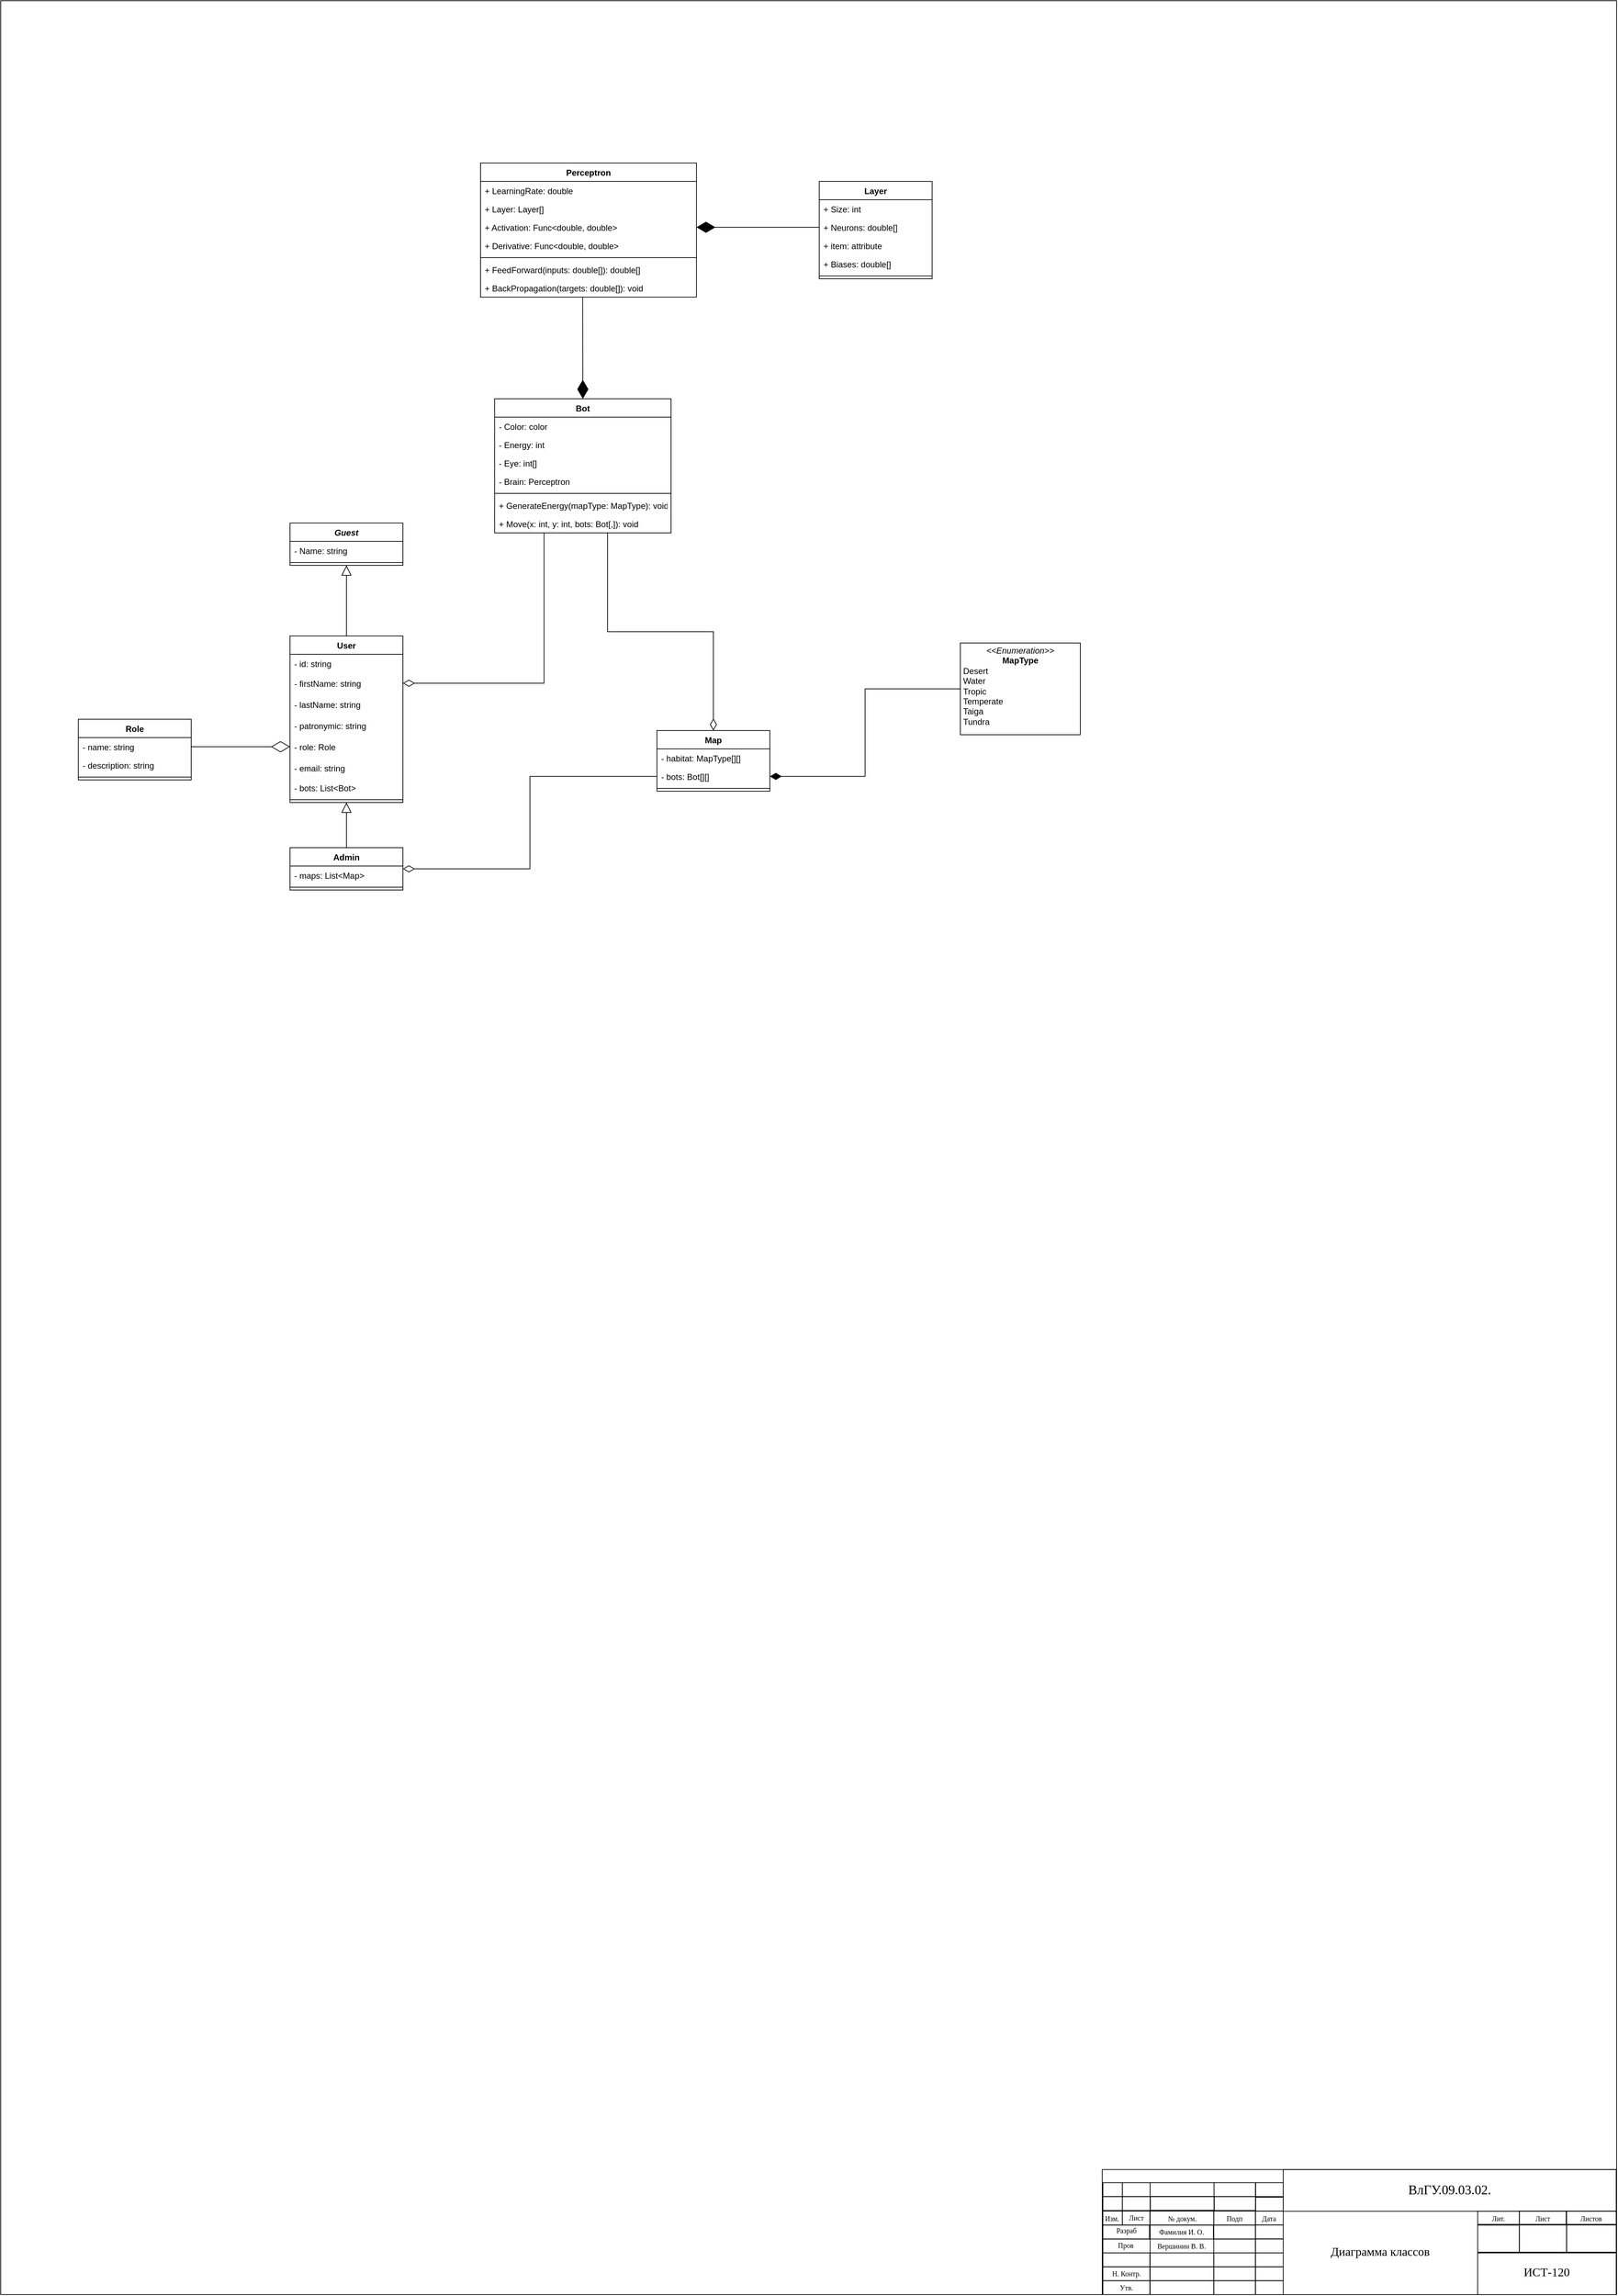 <mxfile version="20.5.1" type="github">
  <diagram id="C5RBs43oDa-KdzZeNtuy" name="Page-1">
    <mxGraphModel dx="2307" dy="1269" grid="1" gridSize="10" guides="1" tooltips="1" connect="1" arrows="1" fold="1" page="1" pageScale="1" pageWidth="2339" pageHeight="3300" math="0" shadow="0">
      <root>
        <mxCell id="WIyWlLk6GJQsqaUBKTNV-0" />
        <mxCell id="WIyWlLk6GJQsqaUBKTNV-1" parent="WIyWlLk6GJQsqaUBKTNV-0" />
        <mxCell id="TKF7dKA5Q2aCV54tY_aQ-0" value="" style="group;movable=0;resizable=0;rotatable=0;deletable=0;editable=0;connectable=0;" parent="WIyWlLk6GJQsqaUBKTNV-1" vertex="1" connectable="0">
          <mxGeometry x="30" y="20" width="2290.006" height="3250.028" as="geometry" />
        </mxCell>
        <mxCell id="TKF7dKA5Q2aCV54tY_aQ-1" value="" style="rounded=0;whiteSpace=wrap;html=1;fillColor=none;movable=0;resizable=0;rotatable=0;deletable=0;editable=0;connectable=0;" parent="TKF7dKA5Q2aCV54tY_aQ-0" vertex="1">
          <mxGeometry width="2290" height="3250" as="geometry" />
        </mxCell>
        <mxCell id="TKF7dKA5Q2aCV54tY_aQ-2" value="" style="rounded=0;whiteSpace=wrap;html=1;fillColor=none;movable=1;resizable=1;rotatable=1;deletable=1;editable=1;connectable=1;" parent="TKF7dKA5Q2aCV54tY_aQ-0" vertex="1">
          <mxGeometry x="1561.11" y="3072.86" width="728.35" height="177.165" as="geometry" />
        </mxCell>
        <mxCell id="TKF7dKA5Q2aCV54tY_aQ-3" value="" style="rounded=0;whiteSpace=wrap;html=1;fillColor=none;movable=1;resizable=1;rotatable=1;deletable=1;editable=1;connectable=1;" parent="TKF7dKA5Q2aCV54tY_aQ-0" vertex="1">
          <mxGeometry x="1562.01" y="3111.16" width="27.559" height="19.685" as="geometry" />
        </mxCell>
        <mxCell id="TKF7dKA5Q2aCV54tY_aQ-4" value="" style="rounded=0;whiteSpace=wrap;html=1;fillColor=none;movable=1;resizable=1;rotatable=1;deletable=1;editable=1;connectable=1;" parent="TKF7dKA5Q2aCV54tY_aQ-0" vertex="1">
          <mxGeometry x="1562.0" y="3131.67" width="27.559" height="19.685" as="geometry" />
        </mxCell>
        <mxCell id="TKF7dKA5Q2aCV54tY_aQ-5" value="" style="rounded=0;whiteSpace=wrap;html=1;fillColor=none;movable=1;resizable=1;rotatable=1;deletable=1;editable=1;connectable=1;" parent="TKF7dKA5Q2aCV54tY_aQ-0" vertex="1">
          <mxGeometry x="1562.01" y="3091.47" width="27.559" height="19.685" as="geometry" />
        </mxCell>
        <mxCell id="TKF7dKA5Q2aCV54tY_aQ-6" value="" style="rounded=0;whiteSpace=wrap;html=1;fillColor=none;movable=1;resizable=1;rotatable=1;deletable=1;editable=1;connectable=1;" parent="TKF7dKA5Q2aCV54tY_aQ-0" vertex="1">
          <mxGeometry x="1589.57" y="3111.16" width="39.37" height="19.685" as="geometry" />
        </mxCell>
        <mxCell id="TKF7dKA5Q2aCV54tY_aQ-7" value="" style="rounded=0;whiteSpace=wrap;html=1;fillColor=none;movable=1;resizable=1;rotatable=1;deletable=1;editable=1;connectable=1;" parent="TKF7dKA5Q2aCV54tY_aQ-0" vertex="1">
          <mxGeometry x="1589.56" y="3131.67" width="39.37" height="19.685" as="geometry" />
        </mxCell>
        <mxCell id="TKF7dKA5Q2aCV54tY_aQ-8" value="" style="rounded=0;whiteSpace=wrap;html=1;fillColor=none;movable=1;resizable=1;rotatable=1;deletable=1;editable=1;connectable=1;" parent="TKF7dKA5Q2aCV54tY_aQ-0" vertex="1">
          <mxGeometry x="1589.57" y="3091.47" width="39.37" height="19.685" as="geometry" />
        </mxCell>
        <mxCell id="TKF7dKA5Q2aCV54tY_aQ-9" value="" style="rounded=0;whiteSpace=wrap;html=1;fillColor=none;movable=1;resizable=1;rotatable=1;deletable=1;editable=1;connectable=1;" parent="TKF7dKA5Q2aCV54tY_aQ-0" vertex="1">
          <mxGeometry x="1628.94" y="3111.16" width="90.551" height="19.685" as="geometry" />
        </mxCell>
        <mxCell id="TKF7dKA5Q2aCV54tY_aQ-10" value="" style="rounded=0;whiteSpace=wrap;html=1;fillColor=none;movable=1;resizable=1;rotatable=1;deletable=1;editable=1;connectable=1;" parent="TKF7dKA5Q2aCV54tY_aQ-0" vertex="1">
          <mxGeometry x="1629.28" y="3110.94" width="90.551" height="19.685" as="geometry" />
        </mxCell>
        <mxCell id="TKF7dKA5Q2aCV54tY_aQ-11" value="" style="rounded=0;whiteSpace=wrap;html=1;fillColor=none;movable=1;resizable=1;rotatable=1;deletable=1;editable=1;connectable=1;" parent="TKF7dKA5Q2aCV54tY_aQ-0" vertex="1">
          <mxGeometry x="1628.94" y="3091.47" width="90.551" height="19.685" as="geometry" />
        </mxCell>
        <mxCell id="TKF7dKA5Q2aCV54tY_aQ-12" value="" style="rounded=0;whiteSpace=wrap;html=1;fillColor=none;movable=1;resizable=1;rotatable=1;deletable=1;editable=1;connectable=1;" parent="TKF7dKA5Q2aCV54tY_aQ-0" vertex="1">
          <mxGeometry x="1719.49" y="3111.16" width="59.055" height="19.685" as="geometry" />
        </mxCell>
        <mxCell id="TKF7dKA5Q2aCV54tY_aQ-13" value="" style="rounded=0;whiteSpace=wrap;html=1;fillColor=none;movable=1;resizable=1;rotatable=1;deletable=1;editable=1;connectable=1;" parent="TKF7dKA5Q2aCV54tY_aQ-0" vertex="1">
          <mxGeometry x="1719.14" y="3131.67" width="59.055" height="19.685" as="geometry" />
        </mxCell>
        <mxCell id="TKF7dKA5Q2aCV54tY_aQ-14" value="" style="rounded=0;whiteSpace=wrap;html=1;fillColor=none;movable=1;resizable=1;rotatable=1;deletable=1;editable=1;connectable=1;" parent="TKF7dKA5Q2aCV54tY_aQ-0" vertex="1">
          <mxGeometry x="1719.49" y="3091.47" width="59.055" height="19.685" as="geometry" />
        </mxCell>
        <mxCell id="TKF7dKA5Q2aCV54tY_aQ-15" value="" style="rounded=0;whiteSpace=wrap;html=1;fillColor=none;movable=1;resizable=1;rotatable=1;deletable=1;editable=1;connectable=1;" parent="TKF7dKA5Q2aCV54tY_aQ-0" vertex="1">
          <mxGeometry x="1778.21" y="3112" width="39.37" height="19.685" as="geometry" />
        </mxCell>
        <mxCell id="TKF7dKA5Q2aCV54tY_aQ-16" value="" style="rounded=0;whiteSpace=wrap;html=1;fillColor=none;movable=1;resizable=1;rotatable=1;deletable=1;editable=1;connectable=1;" parent="TKF7dKA5Q2aCV54tY_aQ-0" vertex="1">
          <mxGeometry x="1778.2" y="3131.67" width="39.37" height="19.685" as="geometry" />
        </mxCell>
        <mxCell id="TKF7dKA5Q2aCV54tY_aQ-17" value="" style="rounded=0;whiteSpace=wrap;html=1;fillColor=none;movable=1;resizable=1;rotatable=1;deletable=1;editable=1;connectable=1;" parent="TKF7dKA5Q2aCV54tY_aQ-0" vertex="1">
          <mxGeometry x="1778.19" y="3091.47" width="39.37" height="19.685" as="geometry" />
        </mxCell>
        <mxCell id="TKF7dKA5Q2aCV54tY_aQ-18" value="" style="rounded=0;whiteSpace=wrap;html=1;fillColor=none;movable=1;resizable=1;rotatable=1;deletable=1;editable=1;connectable=1;" parent="TKF7dKA5Q2aCV54tY_aQ-0" vertex="1">
          <mxGeometry x="1817.56" y="3072.86" width="472.43" height="59.055" as="geometry" />
        </mxCell>
        <mxCell id="TKF7dKA5Q2aCV54tY_aQ-19" value="Изм." style="text;html=1;strokeColor=none;fillColor=none;align=center;verticalAlign=middle;whiteSpace=wrap;rounded=0;fontFamily=Times New Roman;fontSize=10;movable=1;resizable=1;rotatable=1;deletable=1;editable=1;connectable=1;" parent="TKF7dKA5Q2aCV54tY_aQ-0" vertex="1">
          <mxGeometry x="1561.11" y="3131.66" width="27.559" height="19.685" as="geometry" />
        </mxCell>
        <mxCell id="TKF7dKA5Q2aCV54tY_aQ-20" value="Лист" style="text;html=1;strokeColor=none;fillColor=none;align=center;verticalAlign=middle;whiteSpace=wrap;rounded=0;fontFamily=Times New Roman;fontSize=10;movable=1;resizable=1;rotatable=1;deletable=1;editable=1;connectable=1;" parent="TKF7dKA5Q2aCV54tY_aQ-0" vertex="1">
          <mxGeometry x="1589.91" y="3130.85" width="39.37" height="19.685" as="geometry" />
        </mxCell>
        <mxCell id="TKF7dKA5Q2aCV54tY_aQ-21" value="№ докум." style="text;html=1;strokeColor=none;fillColor=none;align=center;verticalAlign=middle;whiteSpace=wrap;rounded=0;fontFamily=Times New Roman;fontSize=10;movable=1;resizable=1;rotatable=1;deletable=1;editable=1;connectable=1;" parent="TKF7dKA5Q2aCV54tY_aQ-0" vertex="1">
          <mxGeometry x="1629.28" y="3131.66" width="90.551" height="19.68" as="geometry" />
        </mxCell>
        <mxCell id="TKF7dKA5Q2aCV54tY_aQ-22" value="Подп" style="text;html=1;strokeColor=none;fillColor=none;align=center;verticalAlign=middle;whiteSpace=wrap;rounded=0;fontFamily=Times New Roman;fontSize=10;movable=1;resizable=1;rotatable=1;deletable=1;editable=1;connectable=1;" parent="TKF7dKA5Q2aCV54tY_aQ-0" vertex="1">
          <mxGeometry x="1718.59" y="3131.93" width="59.055" height="19.68" as="geometry" />
        </mxCell>
        <mxCell id="TKF7dKA5Q2aCV54tY_aQ-23" value="Дата" style="text;html=1;strokeColor=none;fillColor=none;align=center;verticalAlign=middle;whiteSpace=wrap;rounded=0;fontFamily=Times New Roman;fontSize=10;movable=1;resizable=1;rotatable=1;deletable=1;editable=1;connectable=1;" parent="TKF7dKA5Q2aCV54tY_aQ-0" vertex="1">
          <mxGeometry x="1778.19" y="3131.93" width="39.37" height="19.685" as="geometry" />
        </mxCell>
        <mxCell id="TKF7dKA5Q2aCV54tY_aQ-24" value="" style="rounded=0;whiteSpace=wrap;html=1;fillColor=none;movable=1;resizable=1;rotatable=1;deletable=1;editable=1;connectable=1;" parent="TKF7dKA5Q2aCV54tY_aQ-0" vertex="1">
          <mxGeometry x="1562" y="3151.6" width="66.929" height="19.68" as="geometry" />
        </mxCell>
        <mxCell id="TKF7dKA5Q2aCV54tY_aQ-25" value="" style="rounded=0;whiteSpace=wrap;html=1;fillColor=none;movable=1;resizable=1;rotatable=1;deletable=1;editable=1;connectable=1;" parent="TKF7dKA5Q2aCV54tY_aQ-0" vertex="1">
          <mxGeometry x="1562" y="3171.28" width="66.929" height="19.68" as="geometry" />
        </mxCell>
        <mxCell id="TKF7dKA5Q2aCV54tY_aQ-26" value="" style="rounded=0;whiteSpace=wrap;html=1;fillColor=none;movable=1;resizable=1;rotatable=1;deletable=1;editable=1;connectable=1;" parent="TKF7dKA5Q2aCV54tY_aQ-0" vertex="1">
          <mxGeometry x="1562" y="3190.96" width="66.929" height="19.68" as="geometry" />
        </mxCell>
        <mxCell id="TKF7dKA5Q2aCV54tY_aQ-27" value="" style="rounded=0;whiteSpace=wrap;html=1;fillColor=none;movable=1;resizable=1;rotatable=1;deletable=1;editable=1;connectable=1;" parent="TKF7dKA5Q2aCV54tY_aQ-0" vertex="1">
          <mxGeometry x="1562" y="3210.64" width="66.929" height="19.68" as="geometry" />
        </mxCell>
        <mxCell id="TKF7dKA5Q2aCV54tY_aQ-28" value="" style="rounded=0;whiteSpace=wrap;html=1;fillColor=none;movable=1;resizable=1;rotatable=1;deletable=1;editable=1;connectable=1;" parent="TKF7dKA5Q2aCV54tY_aQ-0" vertex="1">
          <mxGeometry x="1562" y="3230.32" width="66.929" height="19.68" as="geometry" />
        </mxCell>
        <mxCell id="TKF7dKA5Q2aCV54tY_aQ-29" value="" style="rounded=0;whiteSpace=wrap;html=1;fillColor=none;movable=1;resizable=1;rotatable=1;deletable=1;editable=1;connectable=1;" parent="TKF7dKA5Q2aCV54tY_aQ-0" vertex="1">
          <mxGeometry x="1628.6" y="3131.67" width="90.551" height="19.68" as="geometry" />
        </mxCell>
        <mxCell id="TKF7dKA5Q2aCV54tY_aQ-30" value="" style="rounded=0;whiteSpace=wrap;html=1;fillColor=none;movable=1;resizable=1;rotatable=1;deletable=1;editable=1;connectable=1;" parent="TKF7dKA5Q2aCV54tY_aQ-0" vertex="1">
          <mxGeometry x="1628.59" y="3190.96" width="90.551" height="19.68" as="geometry" />
        </mxCell>
        <mxCell id="TKF7dKA5Q2aCV54tY_aQ-31" value="" style="rounded=0;whiteSpace=wrap;html=1;fillColor=none;movable=1;resizable=1;rotatable=1;deletable=1;editable=1;connectable=1;" parent="TKF7dKA5Q2aCV54tY_aQ-0" vertex="1">
          <mxGeometry x="1628.59" y="3210.64" width="90.551" height="19.68" as="geometry" />
        </mxCell>
        <mxCell id="TKF7dKA5Q2aCV54tY_aQ-32" value="" style="rounded=0;whiteSpace=wrap;html=1;fillColor=none;movable=1;resizable=1;rotatable=1;deletable=1;editable=1;connectable=1;" parent="TKF7dKA5Q2aCV54tY_aQ-0" vertex="1">
          <mxGeometry x="1628.59" y="3230.32" width="90.551" height="19.68" as="geometry" />
        </mxCell>
        <mxCell id="TKF7dKA5Q2aCV54tY_aQ-33" value="" style="rounded=0;whiteSpace=wrap;html=1;fillColor=none;movable=1;resizable=1;rotatable=1;deletable=1;editable=1;connectable=1;" parent="TKF7dKA5Q2aCV54tY_aQ-0" vertex="1">
          <mxGeometry x="1719.15" y="3151.61" width="59.055" height="19.68" as="geometry" />
        </mxCell>
        <mxCell id="TKF7dKA5Q2aCV54tY_aQ-34" value="" style="rounded=0;whiteSpace=wrap;html=1;fillColor=none;movable=1;resizable=1;rotatable=1;deletable=1;editable=1;connectable=1;" parent="TKF7dKA5Q2aCV54tY_aQ-0" vertex="1">
          <mxGeometry x="1719.14" y="3171.28" width="59.055" height="19.68" as="geometry" />
        </mxCell>
        <mxCell id="TKF7dKA5Q2aCV54tY_aQ-35" value="" style="rounded=0;whiteSpace=wrap;html=1;fillColor=none;movable=1;resizable=1;rotatable=1;deletable=1;editable=1;connectable=1;" parent="TKF7dKA5Q2aCV54tY_aQ-0" vertex="1">
          <mxGeometry x="1719.14" y="3190.96" width="59.055" height="19.68" as="geometry" />
        </mxCell>
        <mxCell id="TKF7dKA5Q2aCV54tY_aQ-36" value="" style="rounded=0;whiteSpace=wrap;html=1;fillColor=none;movable=1;resizable=1;rotatable=1;deletable=1;editable=1;connectable=1;" parent="TKF7dKA5Q2aCV54tY_aQ-0" vertex="1">
          <mxGeometry x="1719.14" y="3210.64" width="59.055" height="19.68" as="geometry" />
        </mxCell>
        <mxCell id="TKF7dKA5Q2aCV54tY_aQ-37" value="" style="rounded=0;whiteSpace=wrap;html=1;fillColor=none;movable=1;resizable=1;rotatable=1;deletable=1;editable=1;connectable=1;" parent="TKF7dKA5Q2aCV54tY_aQ-0" vertex="1">
          <mxGeometry x="1719.14" y="3230.32" width="59.055" height="19.68" as="geometry" />
        </mxCell>
        <mxCell id="TKF7dKA5Q2aCV54tY_aQ-38" value="" style="rounded=0;whiteSpace=wrap;html=1;fillColor=none;movable=1;resizable=1;rotatable=1;deletable=1;editable=1;connectable=1;" parent="TKF7dKA5Q2aCV54tY_aQ-0" vertex="1">
          <mxGeometry x="1778.19" y="3151.35" width="39.37" height="19.68" as="geometry" />
        </mxCell>
        <mxCell id="TKF7dKA5Q2aCV54tY_aQ-39" value="" style="rounded=0;whiteSpace=wrap;html=1;fillColor=none;movable=1;resizable=1;rotatable=1;deletable=1;editable=1;connectable=1;" parent="TKF7dKA5Q2aCV54tY_aQ-0" vertex="1">
          <mxGeometry x="1778.2" y="3171.28" width="39.37" height="19.68" as="geometry" />
        </mxCell>
        <mxCell id="TKF7dKA5Q2aCV54tY_aQ-40" value="" style="rounded=0;whiteSpace=wrap;html=1;fillColor=none;movable=1;resizable=1;rotatable=1;deletable=1;editable=1;connectable=1;" parent="TKF7dKA5Q2aCV54tY_aQ-0" vertex="1">
          <mxGeometry x="1778.2" y="3190.96" width="39.37" height="19.68" as="geometry" />
        </mxCell>
        <mxCell id="TKF7dKA5Q2aCV54tY_aQ-41" value="" style="rounded=0;whiteSpace=wrap;html=1;fillColor=none;movable=1;resizable=1;rotatable=1;deletable=1;editable=1;connectable=1;" parent="TKF7dKA5Q2aCV54tY_aQ-0" vertex="1">
          <mxGeometry x="1778.2" y="3210.64" width="39.37" height="19.68" as="geometry" />
        </mxCell>
        <mxCell id="TKF7dKA5Q2aCV54tY_aQ-42" value="" style="rounded=0;whiteSpace=wrap;html=1;fillColor=none;movable=1;resizable=1;rotatable=1;deletable=1;editable=1;connectable=1;" parent="TKF7dKA5Q2aCV54tY_aQ-0" vertex="1">
          <mxGeometry x="1778.2" y="3230.32" width="39.37" height="19.68" as="geometry" />
        </mxCell>
        <mxCell id="TKF7dKA5Q2aCV54tY_aQ-43" value="" style="rounded=0;whiteSpace=wrap;html=1;fontFamily=Times New Roman;fontSize=10;fillColor=none;movable=1;resizable=1;rotatable=1;deletable=1;editable=1;connectable=1;" parent="TKF7dKA5Q2aCV54tY_aQ-0" vertex="1">
          <mxGeometry x="2218.59" y="3131.68" width="70.866" height="19.685" as="geometry" />
        </mxCell>
        <mxCell id="TKF7dKA5Q2aCV54tY_aQ-44" value="" style="rounded=0;whiteSpace=wrap;html=1;fontFamily=Times New Roman;fontSize=10;fillColor=none;movable=1;resizable=1;rotatable=1;deletable=1;editable=1;connectable=1;" parent="TKF7dKA5Q2aCV54tY_aQ-0" vertex="1">
          <mxGeometry x="2219.14" y="3150.53" width="70.866" height="39.37" as="geometry" />
        </mxCell>
        <mxCell id="TKF7dKA5Q2aCV54tY_aQ-45" value="" style="rounded=0;whiteSpace=wrap;html=1;fontFamily=Times New Roman;fontSize=10;fillColor=none;movable=1;resizable=1;rotatable=1;deletable=1;editable=1;connectable=1;" parent="TKF7dKA5Q2aCV54tY_aQ-0" vertex="1">
          <mxGeometry x="2152.23" y="3131.68" width="66.929" height="19.685" as="geometry" />
        </mxCell>
        <mxCell id="TKF7dKA5Q2aCV54tY_aQ-46" value="" style="rounded=0;whiteSpace=wrap;html=1;fontFamily=Times New Roman;fontSize=10;fillColor=none;movable=1;resizable=1;rotatable=1;deletable=1;editable=1;connectable=1;" parent="TKF7dKA5Q2aCV54tY_aQ-0" vertex="1">
          <mxGeometry x="2152.21" y="3150.53" width="66.929" height="39.37" as="geometry" />
        </mxCell>
        <mxCell id="TKF7dKA5Q2aCV54tY_aQ-47" value="" style="rounded=0;whiteSpace=wrap;html=1;fontFamily=Times New Roman;fontSize=10;fillColor=none;movable=1;resizable=1;rotatable=1;deletable=1;editable=1;connectable=1;" parent="TKF7dKA5Q2aCV54tY_aQ-0" vertex="1">
          <mxGeometry x="2093.18" y="3131.92" width="59.055" height="19.685" as="geometry" />
        </mxCell>
        <mxCell id="TKF7dKA5Q2aCV54tY_aQ-48" value="" style="rounded=0;whiteSpace=wrap;html=1;fontFamily=Times New Roman;fontSize=10;fillColor=none;movable=1;resizable=1;rotatable=1;deletable=1;editable=1;connectable=1;" parent="TKF7dKA5Q2aCV54tY_aQ-0" vertex="1">
          <mxGeometry x="2093.16" y="3150.53" width="59.05" height="39.37" as="geometry" />
        </mxCell>
        <mxCell id="TKF7dKA5Q2aCV54tY_aQ-49" value="" style="rounded=0;whiteSpace=wrap;html=1;fontFamily=Times New Roman;fontSize=10;fillColor=none;movable=1;resizable=1;rotatable=1;deletable=1;editable=1;connectable=1;" parent="TKF7dKA5Q2aCV54tY_aQ-0" vertex="1">
          <mxGeometry x="2093.14" y="3190.97" width="196.85" height="59.055" as="geometry" />
        </mxCell>
        <mxCell id="TKF7dKA5Q2aCV54tY_aQ-50" value="Разраб" style="text;html=1;strokeColor=none;fillColor=none;align=center;verticalAlign=middle;whiteSpace=wrap;rounded=0;fontFamily=Times New Roman;fontSize=10;movable=1;resizable=1;rotatable=1;deletable=1;editable=1;connectable=1;" parent="TKF7dKA5Q2aCV54tY_aQ-0" vertex="1">
          <mxGeometry x="1562.35" y="3149.47" width="66.929" height="19.68" as="geometry" />
        </mxCell>
        <mxCell id="TKF7dKA5Q2aCV54tY_aQ-51" value="Пров" style="text;html=1;strokeColor=none;fillColor=none;align=center;verticalAlign=middle;whiteSpace=wrap;rounded=0;fontFamily=Times New Roman;fontSize=10;movable=1;resizable=1;rotatable=1;deletable=1;editable=1;connectable=1;" parent="TKF7dKA5Q2aCV54tY_aQ-0" vertex="1">
          <mxGeometry x="1561.107" y="3170.217" width="66.929" height="19.68" as="geometry" />
        </mxCell>
        <mxCell id="TKF7dKA5Q2aCV54tY_aQ-52" value="Н. Контр." style="text;html=1;strokeColor=none;fillColor=none;align=center;verticalAlign=middle;whiteSpace=wrap;rounded=0;fontFamily=Times New Roman;fontSize=10;movable=1;resizable=1;rotatable=1;deletable=1;editable=1;connectable=1;" parent="TKF7dKA5Q2aCV54tY_aQ-0" vertex="1">
          <mxGeometry x="1562.001" y="3210.641" width="66.929" height="19.68" as="geometry" />
        </mxCell>
        <mxCell id="TKF7dKA5Q2aCV54tY_aQ-53" value="Утв." style="text;html=1;strokeColor=none;fillColor=none;align=center;verticalAlign=middle;whiteSpace=wrap;rounded=0;fontFamily=Times New Roman;fontSize=10;movable=1;resizable=1;rotatable=1;deletable=1;editable=1;connectable=1;" parent="TKF7dKA5Q2aCV54tY_aQ-0" vertex="1">
          <mxGeometry x="1562.008" y="3230.348" width="66.929" height="19.68" as="geometry" />
        </mxCell>
        <mxCell id="TKF7dKA5Q2aCV54tY_aQ-54" value="Лит." style="text;html=1;strokeColor=none;fillColor=none;align=center;verticalAlign=middle;whiteSpace=wrap;rounded=0;fontFamily=Times New Roman;fontSize=10;movable=1;resizable=1;rotatable=1;deletable=1;editable=1;connectable=1;" parent="TKF7dKA5Q2aCV54tY_aQ-0" vertex="1">
          <mxGeometry x="2093.18" y="3131.93" width="59.055" height="19.68" as="geometry" />
        </mxCell>
        <mxCell id="TKF7dKA5Q2aCV54tY_aQ-55" value="Лист" style="text;html=1;strokeColor=none;fillColor=none;align=center;verticalAlign=middle;whiteSpace=wrap;rounded=0;fontFamily=Times New Roman;fontSize=10;movable=1;resizable=1;rotatable=1;deletable=1;editable=1;connectable=1;" parent="TKF7dKA5Q2aCV54tY_aQ-0" vertex="1">
          <mxGeometry x="2152.232" y="3131.682" width="66.929" height="19.68" as="geometry" />
        </mxCell>
        <mxCell id="TKF7dKA5Q2aCV54tY_aQ-56" value="Листов" style="text;html=1;strokeColor=none;fillColor=none;align=center;verticalAlign=middle;whiteSpace=wrap;rounded=0;fontFamily=Times New Roman;fontSize=10;movable=1;resizable=1;rotatable=1;deletable=1;editable=1;connectable=1;" parent="TKF7dKA5Q2aCV54tY_aQ-0" vertex="1">
          <mxGeometry x="2219.16" y="3131.68" width="69.75" height="19.68" as="geometry" />
        </mxCell>
        <mxCell id="TKF7dKA5Q2aCV54tY_aQ-57" value="" style="rounded=0;whiteSpace=wrap;html=1;fillColor=none;movable=1;resizable=1;rotatable=1;deletable=1;editable=1;connectable=1;" parent="TKF7dKA5Q2aCV54tY_aQ-0" vertex="1">
          <mxGeometry x="1628.04" y="3151.61" width="90.551" height="19.685" as="geometry" />
        </mxCell>
        <mxCell id="TKF7dKA5Q2aCV54tY_aQ-58" value="Вершинин В. В." style="text;html=1;strokeColor=none;fillColor=none;align=center;verticalAlign=middle;whiteSpace=wrap;rounded=0;fontFamily=Times New Roman;fontSize=10;movable=1;resizable=1;rotatable=1;deletable=1;editable=1;connectable=1;" parent="TKF7dKA5Q2aCV54tY_aQ-0" vertex="1">
          <mxGeometry x="1629.28" y="3171.03" width="88.74" height="19.68" as="geometry" />
        </mxCell>
        <mxCell id="TKF7dKA5Q2aCV54tY_aQ-59" value="Фамилия И. О." style="text;html=1;strokeColor=none;fillColor=none;align=center;verticalAlign=middle;whiteSpace=wrap;rounded=0;fontFamily=Times New Roman;fontSize=10;movable=1;resizable=1;rotatable=1;deletable=1;editable=1;connectable=1;" parent="TKF7dKA5Q2aCV54tY_aQ-0" vertex="1">
          <mxGeometry x="1628.597" y="3151.337" width="88.74" height="19.68" as="geometry" />
        </mxCell>
        <mxCell id="TKF7dKA5Q2aCV54tY_aQ-60" value="&lt;span style=&quot;font-size: 14.0pt ; line-height: 150% ; font-family: &amp;quot;times new roman&amp;quot; , serif&quot;&gt;ВлГУ.09.03.02.&lt;/span&gt;" style="text;html=1;strokeColor=none;fillColor=none;align=center;verticalAlign=middle;whiteSpace=wrap;rounded=0;fontFamily=Times New Roman;fontSize=10;movable=1;resizable=1;rotatable=1;deletable=1;editable=1;connectable=1;" parent="TKF7dKA5Q2aCV54tY_aQ-0" vertex="1">
          <mxGeometry x="1817.56" y="3072.86" width="471.33" height="56.74" as="geometry" />
        </mxCell>
        <mxCell id="TKF7dKA5Q2aCV54tY_aQ-61" value="&lt;font style=&quot;font-size: 17px;&quot;&gt;ИСТ-120&lt;/font&gt;" style="text;html=1;strokeColor=none;fillColor=none;align=center;verticalAlign=middle;whiteSpace=wrap;rounded=0;fontFamily=Times New Roman;fontSize=10;movable=1;resizable=1;rotatable=1;deletable=1;editable=1;connectable=1;" parent="TKF7dKA5Q2aCV54tY_aQ-0" vertex="1">
          <mxGeometry x="2093.18" y="3189.9" width="195.71" height="57.81" as="geometry" />
        </mxCell>
        <mxCell id="TKF7dKA5Q2aCV54tY_aQ-62" value="&lt;font style=&quot;font-size: 17px&quot;&gt;Диаграмма классов&lt;br&gt;&lt;/font&gt;" style="text;html=1;strokeColor=none;fillColor=none;align=center;verticalAlign=middle;whiteSpace=wrap;rounded=0;fontFamily=Times New Roman;fontSize=10;movable=1;resizable=1;rotatable=1;deletable=1;editable=1;connectable=1;" parent="TKF7dKA5Q2aCV54tY_aQ-0" vertex="1">
          <mxGeometry x="1817.58" y="3131.93" width="274.46" height="116.09" as="geometry" />
        </mxCell>
        <mxCell id="j6F3KSqjQ4Auw0hY_51Z-14" value="Admin" style="swimlane;fontStyle=1;align=center;verticalAlign=top;childLayout=stackLayout;horizontal=1;startSize=26;horizontalStack=0;resizeParent=1;resizeParentMax=0;resizeLast=0;collapsible=1;marginBottom=0;" parent="TKF7dKA5Q2aCV54tY_aQ-0" vertex="1">
          <mxGeometry x="410" y="1200" width="160" height="60" as="geometry">
            <mxRectangle x="402" y="120" width="100" height="30" as="alternateBounds" />
          </mxGeometry>
        </mxCell>
        <mxCell id="j6F3KSqjQ4Auw0hY_51Z-15" value="- maps: List&lt;Map&gt;" style="text;strokeColor=none;fillColor=none;align=left;verticalAlign=top;spacingLeft=4;spacingRight=4;overflow=hidden;rotatable=0;points=[[0,0.5],[1,0.5]];portConstraint=eastwest;" parent="j6F3KSqjQ4Auw0hY_51Z-14" vertex="1">
          <mxGeometry y="26" width="160" height="26" as="geometry" />
        </mxCell>
        <mxCell id="j6F3KSqjQ4Auw0hY_51Z-16" value="" style="line;strokeWidth=1;fillColor=none;align=left;verticalAlign=middle;spacingTop=-1;spacingLeft=3;spacingRight=3;rotatable=0;labelPosition=right;points=[];portConstraint=eastwest;strokeColor=inherit;" parent="j6F3KSqjQ4Auw0hY_51Z-14" vertex="1">
          <mxGeometry y="52" width="160" height="8" as="geometry" />
        </mxCell>
        <mxCell id="j6F3KSqjQ4Auw0hY_51Z-4" value="User" style="swimlane;fontStyle=1;align=center;verticalAlign=top;childLayout=stackLayout;horizontal=1;startSize=26;horizontalStack=0;resizeParent=1;resizeParentMax=0;resizeLast=0;collapsible=1;marginBottom=0;" parent="TKF7dKA5Q2aCV54tY_aQ-0" vertex="1">
          <mxGeometry x="410" y="900" width="160" height="236" as="geometry">
            <mxRectangle x="50" y="130" width="70" height="30" as="alternateBounds" />
          </mxGeometry>
        </mxCell>
        <mxCell id="Smy_J0IMH1DHcD7krqMJ-7" value="- id: string" style="text;strokeColor=none;fillColor=none;align=left;verticalAlign=top;spacingLeft=4;spacingRight=4;overflow=hidden;rotatable=0;points=[[0,0.5],[1,0.5]];portConstraint=eastwest;" vertex="1" parent="j6F3KSqjQ4Auw0hY_51Z-4">
          <mxGeometry y="26" width="160" height="26" as="geometry" />
        </mxCell>
        <mxCell id="F6LW-deDjuDnoKEExlji-11" value="- firstName: string" style="text;strokeColor=none;fillColor=none;align=left;verticalAlign=middle;spacingLeft=4;spacingRight=4;overflow=hidden;points=[[0,0.5],[1,0.5]];portConstraint=eastwest;rotatable=0;" parent="j6F3KSqjQ4Auw0hY_51Z-4" vertex="1">
          <mxGeometry y="52" width="160" height="30" as="geometry" />
        </mxCell>
        <mxCell id="F6LW-deDjuDnoKEExlji-305" value="- lastName: string" style="text;strokeColor=none;fillColor=none;align=left;verticalAlign=middle;spacingLeft=4;spacingRight=4;overflow=hidden;points=[[0,0.5],[1,0.5]];portConstraint=eastwest;rotatable=0;" parent="j6F3KSqjQ4Auw0hY_51Z-4" vertex="1">
          <mxGeometry y="82" width="160" height="30" as="geometry" />
        </mxCell>
        <mxCell id="F6LW-deDjuDnoKEExlji-306" value="- patronymic: string" style="text;strokeColor=none;fillColor=none;align=left;verticalAlign=middle;spacingLeft=4;spacingRight=4;overflow=hidden;points=[[0,0.5],[1,0.5]];portConstraint=eastwest;rotatable=0;" parent="j6F3KSqjQ4Auw0hY_51Z-4" vertex="1">
          <mxGeometry y="112" width="160" height="30" as="geometry" />
        </mxCell>
        <mxCell id="F6LW-deDjuDnoKEExlji-307" value="- role: Role" style="text;strokeColor=none;fillColor=none;align=left;verticalAlign=middle;spacingLeft=4;spacingRight=4;overflow=hidden;points=[[0,0.5],[1,0.5]];portConstraint=eastwest;rotatable=0;" parent="j6F3KSqjQ4Auw0hY_51Z-4" vertex="1">
          <mxGeometry y="142" width="160" height="30" as="geometry" />
        </mxCell>
        <mxCell id="F6LW-deDjuDnoKEExlji-308" value="- email: string" style="text;strokeColor=none;fillColor=none;align=left;verticalAlign=middle;spacingLeft=4;spacingRight=4;overflow=hidden;points=[[0,0.5],[1,0.5]];portConstraint=eastwest;rotatable=0;" parent="j6F3KSqjQ4Auw0hY_51Z-4" vertex="1">
          <mxGeometry y="172" width="160" height="30" as="geometry" />
        </mxCell>
        <mxCell id="j6F3KSqjQ4Auw0hY_51Z-9" value="- bots: List&lt;Bot&gt;" style="text;strokeColor=none;fillColor=none;align=left;verticalAlign=top;spacingLeft=4;spacingRight=4;overflow=hidden;rotatable=0;points=[[0,0.5],[1,0.5]];portConstraint=eastwest;" parent="j6F3KSqjQ4Auw0hY_51Z-4" vertex="1">
          <mxGeometry y="202" width="160" height="26" as="geometry" />
        </mxCell>
        <mxCell id="j6F3KSqjQ4Auw0hY_51Z-6" value="" style="line;strokeWidth=1;fillColor=none;align=left;verticalAlign=middle;spacingTop=-1;spacingLeft=3;spacingRight=3;rotatable=0;labelPosition=right;points=[];portConstraint=eastwest;strokeColor=inherit;" parent="j6F3KSqjQ4Auw0hY_51Z-4" vertex="1">
          <mxGeometry y="228" width="160" height="8" as="geometry" />
        </mxCell>
        <mxCell id="j6F3KSqjQ4Auw0hY_51Z-34" value="" style="endArrow=block;endFill=0;endSize=12;html=1;rounded=0;exitX=0.5;exitY=0;exitDx=0;exitDy=0;entryX=0.5;entryY=1;entryDx=0;entryDy=0;" parent="TKF7dKA5Q2aCV54tY_aQ-0" source="j6F3KSqjQ4Auw0hY_51Z-14" target="j6F3KSqjQ4Auw0hY_51Z-4" edge="1">
          <mxGeometry width="160" relative="1" as="geometry">
            <mxPoint x="400" y="1080" as="sourcePoint" />
            <mxPoint x="310" y="980" as="targetPoint" />
          </mxGeometry>
        </mxCell>
        <mxCell id="F6LW-deDjuDnoKEExlji-313" value="Role" style="swimlane;fontStyle=1;align=center;verticalAlign=top;childLayout=stackLayout;horizontal=1;startSize=26;horizontalStack=0;resizeParent=1;resizeParentMax=0;resizeLast=0;collapsible=1;marginBottom=0;" parent="TKF7dKA5Q2aCV54tY_aQ-0" vertex="1">
          <mxGeometry x="110" y="1018" width="160" height="86" as="geometry">
            <mxRectangle x="50" y="300" width="60" height="30" as="alternateBounds" />
          </mxGeometry>
        </mxCell>
        <mxCell id="F6LW-deDjuDnoKEExlji-314" value="- name: string" style="text;strokeColor=none;fillColor=none;align=left;verticalAlign=top;spacingLeft=4;spacingRight=4;overflow=hidden;rotatable=0;points=[[0,0.5],[1,0.5]];portConstraint=eastwest;" parent="F6LW-deDjuDnoKEExlji-313" vertex="1">
          <mxGeometry y="26" width="160" height="26" as="geometry" />
        </mxCell>
        <mxCell id="F6LW-deDjuDnoKEExlji-315" value="- description: string" style="text;strokeColor=none;fillColor=none;align=left;verticalAlign=top;spacingLeft=4;spacingRight=4;overflow=hidden;rotatable=0;points=[[0,0.5],[1,0.5]];portConstraint=eastwest;" parent="F6LW-deDjuDnoKEExlji-313" vertex="1">
          <mxGeometry y="52" width="160" height="26" as="geometry" />
        </mxCell>
        <mxCell id="F6LW-deDjuDnoKEExlji-316" value="" style="line;strokeWidth=1;fillColor=none;align=left;verticalAlign=middle;spacingTop=-1;spacingLeft=3;spacingRight=3;rotatable=0;labelPosition=right;points=[];portConstraint=eastwest;strokeColor=inherit;" parent="F6LW-deDjuDnoKEExlji-313" vertex="1">
          <mxGeometry y="78" width="160" height="8" as="geometry" />
        </mxCell>
        <mxCell id="F6LW-deDjuDnoKEExlji-318" value="" style="endArrow=diamondThin;endFill=0;endSize=24;html=1;rounded=0;entryX=0;entryY=0.5;entryDx=0;entryDy=0;exitX=1;exitY=0.5;exitDx=0;exitDy=0;" parent="TKF7dKA5Q2aCV54tY_aQ-0" source="F6LW-deDjuDnoKEExlji-314" target="F6LW-deDjuDnoKEExlji-307" edge="1">
          <mxGeometry width="160" relative="1" as="geometry">
            <mxPoint x="578.03" y="1371.685" as="sourcePoint" />
            <mxPoint x="81.97" y="1269.995" as="targetPoint" />
            <Array as="points" />
          </mxGeometry>
        </mxCell>
        <mxCell id="gViToysi0TNXoN4Ytwfg-5" value="&lt;p style=&quot;margin:0px;margin-top:4px;text-align:center;&quot;&gt;&lt;i&gt;&amp;lt;&amp;lt;Enumeration&amp;gt;&amp;gt;&lt;/i&gt;&lt;br&gt;&lt;b&gt;MapType&lt;/b&gt;&lt;/p&gt;&lt;p style=&quot;margin:0px;margin-left:4px;&quot;&gt;Desert&lt;/p&gt;&lt;p style=&quot;margin:0px;margin-left:4px;&quot;&gt;Water&lt;/p&gt;&lt;p style=&quot;margin:0px;margin-left:4px;&quot;&gt;Tropic&lt;/p&gt;&lt;p style=&quot;margin:0px;margin-left:4px;&quot;&gt;Temperate&lt;br&gt;&lt;/p&gt;&lt;p style=&quot;margin:0px;margin-left:4px;&quot;&gt;Taiga&lt;/p&gt;&lt;p style=&quot;margin:0px;margin-left:4px;&quot;&gt;Tundra&lt;/p&gt;" style="verticalAlign=top;align=left;overflow=fill;fontSize=12;fontFamily=Helvetica;html=1;" parent="TKF7dKA5Q2aCV54tY_aQ-0" vertex="1">
          <mxGeometry x="1360" y="910" width="170" height="130" as="geometry" />
        </mxCell>
        <mxCell id="j6F3KSqjQ4Auw0hY_51Z-22" value="Map" style="swimlane;fontStyle=1;align=center;verticalAlign=top;childLayout=stackLayout;horizontal=1;startSize=26;horizontalStack=0;resizeParent=1;resizeParentMax=0;resizeLast=0;collapsible=1;marginBottom=0;" parent="TKF7dKA5Q2aCV54tY_aQ-0" vertex="1">
          <mxGeometry x="930" y="1034" width="160" height="86" as="geometry">
            <mxRectangle x="50" y="300" width="60" height="30" as="alternateBounds" />
          </mxGeometry>
        </mxCell>
        <mxCell id="j6F3KSqjQ4Auw0hY_51Z-23" value="- habitat: MapType[][]" style="text;strokeColor=none;fillColor=none;align=left;verticalAlign=top;spacingLeft=4;spacingRight=4;overflow=hidden;rotatable=0;points=[[0,0.5],[1,0.5]];portConstraint=eastwest;" parent="j6F3KSqjQ4Auw0hY_51Z-22" vertex="1">
          <mxGeometry y="26" width="160" height="26" as="geometry" />
        </mxCell>
        <mxCell id="gViToysi0TNXoN4Ytwfg-6" value="- bots: Bot[][]" style="text;strokeColor=none;fillColor=none;align=left;verticalAlign=top;spacingLeft=4;spacingRight=4;overflow=hidden;rotatable=0;points=[[0,0.5],[1,0.5]];portConstraint=eastwest;" parent="j6F3KSqjQ4Auw0hY_51Z-22" vertex="1">
          <mxGeometry y="52" width="160" height="26" as="geometry" />
        </mxCell>
        <mxCell id="j6F3KSqjQ4Auw0hY_51Z-24" value="" style="line;strokeWidth=1;fillColor=none;align=left;verticalAlign=middle;spacingTop=-1;spacingLeft=3;spacingRight=3;rotatable=0;labelPosition=right;points=[];portConstraint=eastwest;strokeColor=inherit;" parent="j6F3KSqjQ4Auw0hY_51Z-22" vertex="1">
          <mxGeometry y="78" width="160" height="8" as="geometry" />
        </mxCell>
        <mxCell id="w1dvZM31qv4syowJ6gxu-0" value="" style="endArrow=none;html=1;endSize=12;startArrow=diamondThin;startSize=14;startFill=1;edgeStyle=orthogonalEdgeStyle;align=left;verticalAlign=bottom;rounded=0;entryX=0;entryY=0.5;entryDx=0;entryDy=0;exitX=1;exitY=0.5;exitDx=0;exitDy=0;endFill=0;" parent="TKF7dKA5Q2aCV54tY_aQ-0" source="gViToysi0TNXoN4Ytwfg-6" target="gViToysi0TNXoN4Ytwfg-5" edge="1">
          <mxGeometry x="-1" y="3" relative="1" as="geometry">
            <mxPoint x="565" y="960" as="sourcePoint" />
            <mxPoint x="725" y="960" as="targetPoint" />
          </mxGeometry>
        </mxCell>
        <mxCell id="w1dvZM31qv4syowJ6gxu-5" value="" style="endArrow=none;html=1;endSize=12;startArrow=diamondThin;startSize=14;startFill=0;edgeStyle=orthogonalEdgeStyle;align=left;verticalAlign=bottom;rounded=0;endFill=0;exitX=1;exitY=0.5;exitDx=0;exitDy=0;entryX=0;entryY=0.5;entryDx=0;entryDy=0;" parent="TKF7dKA5Q2aCV54tY_aQ-0" source="j6F3KSqjQ4Auw0hY_51Z-14" target="gViToysi0TNXoN4Ytwfg-6" edge="1">
          <mxGeometry x="-1" y="3" relative="1" as="geometry">
            <mxPoint x="485" y="1050" as="sourcePoint" />
            <mxPoint x="645" y="1050" as="targetPoint" />
          </mxGeometry>
        </mxCell>
        <mxCell id="27ml4S2k1uJv04ql8wn_-3" value="Layer" style="swimlane;fontStyle=1;align=center;verticalAlign=top;childLayout=stackLayout;horizontal=1;startSize=26;horizontalStack=0;resizeParent=1;resizeParentMax=0;resizeLast=0;collapsible=1;marginBottom=0;" parent="TKF7dKA5Q2aCV54tY_aQ-0" vertex="1">
          <mxGeometry x="1160" y="256" width="160" height="138" as="geometry" />
        </mxCell>
        <mxCell id="27ml4S2k1uJv04ql8wn_-7" value="+ Size: int" style="text;strokeColor=none;fillColor=none;align=left;verticalAlign=top;spacingLeft=4;spacingRight=4;overflow=hidden;rotatable=0;points=[[0,0.5],[1,0.5]];portConstraint=eastwest;" parent="27ml4S2k1uJv04ql8wn_-3" vertex="1">
          <mxGeometry y="26" width="160" height="26" as="geometry" />
        </mxCell>
        <mxCell id="27ml4S2k1uJv04ql8wn_-8" value="+ Neurons: double[]" style="text;strokeColor=none;fillColor=none;align=left;verticalAlign=top;spacingLeft=4;spacingRight=4;overflow=hidden;rotatable=0;points=[[0,0.5],[1,0.5]];portConstraint=eastwest;" parent="27ml4S2k1uJv04ql8wn_-3" vertex="1">
          <mxGeometry y="52" width="160" height="26" as="geometry" />
        </mxCell>
        <mxCell id="27ml4S2k1uJv04ql8wn_-10" value="+ item: attribute" style="text;strokeColor=none;fillColor=none;align=left;verticalAlign=top;spacingLeft=4;spacingRight=4;overflow=hidden;rotatable=0;points=[[0,0.5],[1,0.5]];portConstraint=eastwest;" parent="27ml4S2k1uJv04ql8wn_-3" vertex="1">
          <mxGeometry y="78" width="160" height="26" as="geometry" />
        </mxCell>
        <mxCell id="27ml4S2k1uJv04ql8wn_-9" value="+ Biases: double[]" style="text;strokeColor=none;fillColor=none;align=left;verticalAlign=top;spacingLeft=4;spacingRight=4;overflow=hidden;rotatable=0;points=[[0,0.5],[1,0.5]];portConstraint=eastwest;" parent="27ml4S2k1uJv04ql8wn_-3" vertex="1">
          <mxGeometry y="104" width="160" height="26" as="geometry" />
        </mxCell>
        <mxCell id="27ml4S2k1uJv04ql8wn_-5" value="" style="line;strokeWidth=1;fillColor=none;align=left;verticalAlign=middle;spacingTop=-1;spacingLeft=3;spacingRight=3;rotatable=0;labelPosition=right;points=[];portConstraint=eastwest;strokeColor=inherit;" parent="27ml4S2k1uJv04ql8wn_-3" vertex="1">
          <mxGeometry y="130" width="160" height="8" as="geometry" />
        </mxCell>
        <mxCell id="j6F3KSqjQ4Auw0hY_51Z-30" value="Perceptron" style="swimlane;fontStyle=1;align=center;verticalAlign=top;childLayout=stackLayout;horizontal=1;startSize=26;horizontalStack=0;resizeParent=1;resizeParentMax=0;resizeLast=0;collapsible=1;marginBottom=0;" parent="TKF7dKA5Q2aCV54tY_aQ-0" vertex="1">
          <mxGeometry x="680" y="230" width="306" height="190" as="geometry">
            <mxRectangle x="440" y="340" width="100" height="30" as="alternateBounds" />
          </mxGeometry>
        </mxCell>
        <mxCell id="j6F3KSqjQ4Auw0hY_51Z-31" value="+ LearningRate: double" style="text;strokeColor=none;fillColor=none;align=left;verticalAlign=top;spacingLeft=4;spacingRight=4;overflow=hidden;rotatable=0;points=[[0,0.5],[1,0.5]];portConstraint=eastwest;" parent="j6F3KSqjQ4Auw0hY_51Z-30" vertex="1">
          <mxGeometry y="26" width="306" height="26" as="geometry" />
        </mxCell>
        <mxCell id="u3_B_yowm70CAizmdcpt-33" value="+ Layer: Layer[]" style="text;strokeColor=none;fillColor=none;align=left;verticalAlign=top;spacingLeft=4;spacingRight=4;overflow=hidden;rotatable=0;points=[[0,0.5],[1,0.5]];portConstraint=eastwest;" parent="j6F3KSqjQ4Auw0hY_51Z-30" vertex="1">
          <mxGeometry y="52" width="306" height="26" as="geometry" />
        </mxCell>
        <mxCell id="u3_B_yowm70CAizmdcpt-35" value="+ Activation: Func&lt;double, double&gt;" style="text;strokeColor=none;fillColor=none;align=left;verticalAlign=top;spacingLeft=4;spacingRight=4;overflow=hidden;rotatable=0;points=[[0,0.5],[1,0.5]];portConstraint=eastwest;" parent="j6F3KSqjQ4Auw0hY_51Z-30" vertex="1">
          <mxGeometry y="78" width="306" height="26" as="geometry" />
        </mxCell>
        <mxCell id="u3_B_yowm70CAizmdcpt-36" value="+ Derivative: Func&lt;double, double&gt;" style="text;strokeColor=none;fillColor=none;align=left;verticalAlign=top;spacingLeft=4;spacingRight=4;overflow=hidden;rotatable=0;points=[[0,0.5],[1,0.5]];portConstraint=eastwest;" parent="j6F3KSqjQ4Auw0hY_51Z-30" vertex="1">
          <mxGeometry y="104" width="306" height="26" as="geometry" />
        </mxCell>
        <mxCell id="j6F3KSqjQ4Auw0hY_51Z-32" value="" style="line;strokeWidth=1;fillColor=none;align=left;verticalAlign=middle;spacingTop=-1;spacingLeft=3;spacingRight=3;rotatable=0;labelPosition=right;points=[];portConstraint=eastwest;strokeColor=inherit;" parent="j6F3KSqjQ4Auw0hY_51Z-30" vertex="1">
          <mxGeometry y="130" width="306" height="8" as="geometry" />
        </mxCell>
        <mxCell id="j6F3KSqjQ4Auw0hY_51Z-33" value="+ FeedForward(inputs: double[]): double[]" style="text;strokeColor=none;fillColor=none;align=left;verticalAlign=top;spacingLeft=4;spacingRight=4;overflow=hidden;rotatable=0;points=[[0,0.5],[1,0.5]];portConstraint=eastwest;" parent="j6F3KSqjQ4Auw0hY_51Z-30" vertex="1">
          <mxGeometry y="138" width="306" height="26" as="geometry" />
        </mxCell>
        <mxCell id="u3_B_yowm70CAizmdcpt-38" value="+ BackPropagation(targets: double[]): void" style="text;strokeColor=none;fillColor=none;align=left;verticalAlign=top;spacingLeft=4;spacingRight=4;overflow=hidden;rotatable=0;points=[[0,0.5],[1,0.5]];portConstraint=eastwest;" parent="j6F3KSqjQ4Auw0hY_51Z-30" vertex="1">
          <mxGeometry y="164" width="306" height="26" as="geometry" />
        </mxCell>
        <mxCell id="w1dvZM31qv4syowJ6gxu-13" value="" style="endArrow=diamondThin;endFill=1;endSize=24;html=1;rounded=0;exitX=0;exitY=0.5;exitDx=0;exitDy=0;entryX=1;entryY=0.5;entryDx=0;entryDy=0;" parent="TKF7dKA5Q2aCV54tY_aQ-0" source="27ml4S2k1uJv04ql8wn_-8" target="u3_B_yowm70CAizmdcpt-35" edge="1">
          <mxGeometry width="160" relative="1" as="geometry">
            <mxPoint x="803.09" y="204.208" as="sourcePoint" />
            <mxPoint x="1420" y="1120" as="targetPoint" />
          </mxGeometry>
        </mxCell>
        <mxCell id="j6F3KSqjQ4Auw0hY_51Z-18" value="Bot" style="swimlane;fontStyle=1;align=center;verticalAlign=top;childLayout=stackLayout;horizontal=1;startSize=26;horizontalStack=0;resizeParent=1;resizeParentMax=0;resizeLast=0;collapsible=1;marginBottom=0;" parent="TKF7dKA5Q2aCV54tY_aQ-0" vertex="1">
          <mxGeometry x="700" y="564" width="250" height="190" as="geometry">
            <mxRectangle x="490" y="250" width="60" height="30" as="alternateBounds" />
          </mxGeometry>
        </mxCell>
        <mxCell id="Smy_J0IMH1DHcD7krqMJ-0" value="- Color: color" style="text;strokeColor=none;fillColor=none;align=left;verticalAlign=top;spacingLeft=4;spacingRight=4;overflow=hidden;rotatable=0;points=[[0,0.5],[1,0.5]];portConstraint=eastwest;" vertex="1" parent="j6F3KSqjQ4Auw0hY_51Z-18">
          <mxGeometry y="26" width="250" height="26" as="geometry" />
        </mxCell>
        <mxCell id="Smy_J0IMH1DHcD7krqMJ-1" value="- Energy: int" style="text;strokeColor=none;fillColor=none;align=left;verticalAlign=top;spacingLeft=4;spacingRight=4;overflow=hidden;rotatable=0;points=[[0,0.5],[1,0.5]];portConstraint=eastwest;" vertex="1" parent="j6F3KSqjQ4Auw0hY_51Z-18">
          <mxGeometry y="52" width="250" height="26" as="geometry" />
        </mxCell>
        <mxCell id="Smy_J0IMH1DHcD7krqMJ-2" value="- Eye: int[]" style="text;strokeColor=none;fillColor=none;align=left;verticalAlign=top;spacingLeft=4;spacingRight=4;overflow=hidden;rotatable=0;points=[[0,0.5],[1,0.5]];portConstraint=eastwest;" vertex="1" parent="j6F3KSqjQ4Auw0hY_51Z-18">
          <mxGeometry y="78" width="250" height="26" as="geometry" />
        </mxCell>
        <mxCell id="j6F3KSqjQ4Auw0hY_51Z-19" value="- Brain: Perceptron" style="text;strokeColor=none;fillColor=none;align=left;verticalAlign=top;spacingLeft=4;spacingRight=4;overflow=hidden;rotatable=0;points=[[0,0.5],[1,0.5]];portConstraint=eastwest;" parent="j6F3KSqjQ4Auw0hY_51Z-18" vertex="1">
          <mxGeometry y="104" width="250" height="26" as="geometry" />
        </mxCell>
        <mxCell id="j6F3KSqjQ4Auw0hY_51Z-20" value="" style="line;strokeWidth=1;fillColor=none;align=left;verticalAlign=middle;spacingTop=-1;spacingLeft=3;spacingRight=3;rotatable=0;labelPosition=right;points=[];portConstraint=eastwest;strokeColor=inherit;" parent="j6F3KSqjQ4Auw0hY_51Z-18" vertex="1">
          <mxGeometry y="130" width="250" height="8" as="geometry" />
        </mxCell>
        <mxCell id="Smy_J0IMH1DHcD7krqMJ-5" value="+ GenerateEnergy(mapType: MapType): void" style="text;strokeColor=none;fillColor=none;align=left;verticalAlign=top;spacingLeft=4;spacingRight=4;overflow=hidden;rotatable=0;points=[[0,0.5],[1,0.5]];portConstraint=eastwest;" vertex="1" parent="j6F3KSqjQ4Auw0hY_51Z-18">
          <mxGeometry y="138" width="250" height="26" as="geometry" />
        </mxCell>
        <mxCell id="Smy_J0IMH1DHcD7krqMJ-4" value="+ Move(x: int, y: int, bots: Bot[,]): void" style="text;strokeColor=none;fillColor=none;align=left;verticalAlign=top;spacingLeft=4;spacingRight=4;overflow=hidden;rotatable=0;points=[[0,0.5],[1,0.5]];portConstraint=eastwest;" vertex="1" parent="j6F3KSqjQ4Auw0hY_51Z-18">
          <mxGeometry y="164" width="250" height="26" as="geometry" />
        </mxCell>
        <mxCell id="w1dvZM31qv4syowJ6gxu-4" value="" style="endArrow=none;html=1;endSize=12;startArrow=diamondThin;startSize=14;startFill=0;edgeStyle=orthogonalEdgeStyle;align=left;verticalAlign=bottom;rounded=0;endFill=0;exitX=0.5;exitY=0;exitDx=0;exitDy=0;" parent="TKF7dKA5Q2aCV54tY_aQ-0" source="j6F3KSqjQ4Auw0hY_51Z-22" edge="1">
          <mxGeometry x="-1" y="3" relative="1" as="geometry">
            <mxPoint x="485" y="1050" as="sourcePoint" />
            <mxPoint x="860" y="754" as="targetPoint" />
            <Array as="points">
              <mxPoint x="1010" y="894" />
              <mxPoint x="860" y="894" />
              <mxPoint x="860" y="754" />
            </Array>
          </mxGeometry>
        </mxCell>
        <mxCell id="Smy_J0IMH1DHcD7krqMJ-6" value="" style="endArrow=diamondThin;endFill=1;endSize=24;html=1;rounded=0;entryX=0.5;entryY=0;entryDx=0;entryDy=0;exitX=0.473;exitY=1.013;exitDx=0;exitDy=0;exitPerimeter=0;" edge="1" parent="TKF7dKA5Q2aCV54tY_aQ-0" source="u3_B_yowm70CAizmdcpt-38" target="j6F3KSqjQ4Auw0hY_51Z-18">
          <mxGeometry width="160" relative="1" as="geometry">
            <mxPoint x="1060" y="730" as="sourcePoint" />
            <mxPoint x="1220" y="730" as="targetPoint" />
          </mxGeometry>
        </mxCell>
        <mxCell id="w1dvZM31qv4syowJ6gxu-1" value="" style="endArrow=none;html=1;endSize=12;startArrow=diamondThin;startSize=14;startFill=0;edgeStyle=orthogonalEdgeStyle;align=left;verticalAlign=bottom;rounded=0;endFill=0;exitX=1;exitY=0.5;exitDx=0;exitDy=0;entryX=0.28;entryY=1.001;entryDx=0;entryDy=0;entryPerimeter=0;" parent="TKF7dKA5Q2aCV54tY_aQ-0" target="Smy_J0IMH1DHcD7krqMJ-4" edge="1" source="F6LW-deDjuDnoKEExlji-11">
          <mxGeometry x="-1" y="3" relative="1" as="geometry">
            <mxPoint x="410.32" y="940.362" as="sourcePoint" />
            <mxPoint x="615" y="1080" as="targetPoint" />
            <Array as="points" />
          </mxGeometry>
        </mxCell>
        <mxCell id="j6F3KSqjQ4Auw0hY_51Z-10" value="Guest" style="swimlane;fontStyle=3;align=center;verticalAlign=top;childLayout=stackLayout;horizontal=1;startSize=26;horizontalStack=0;resizeParent=1;resizeParentMax=0;resizeLast=0;collapsible=1;marginBottom=0;" parent="TKF7dKA5Q2aCV54tY_aQ-0" vertex="1">
          <mxGeometry x="410" y="740" width="160" height="60" as="geometry">
            <mxRectangle x="190" y="20" width="70" height="30" as="alternateBounds" />
          </mxGeometry>
        </mxCell>
        <mxCell id="j6F3KSqjQ4Auw0hY_51Z-11" value="- Name: string" style="text;strokeColor=none;fillColor=none;align=left;verticalAlign=top;spacingLeft=4;spacingRight=4;overflow=hidden;rotatable=0;points=[[0,0.5],[1,0.5]];portConstraint=eastwest;" parent="j6F3KSqjQ4Auw0hY_51Z-10" vertex="1">
          <mxGeometry y="26" width="160" height="26" as="geometry" />
        </mxCell>
        <mxCell id="j6F3KSqjQ4Auw0hY_51Z-12" value="" style="line;strokeWidth=1;fillColor=none;align=left;verticalAlign=middle;spacingTop=-1;spacingLeft=3;spacingRight=3;rotatable=0;labelPosition=right;points=[];portConstraint=eastwest;strokeColor=inherit;" parent="j6F3KSqjQ4Auw0hY_51Z-10" vertex="1">
          <mxGeometry y="52" width="160" height="8" as="geometry" />
        </mxCell>
        <mxCell id="j6F3KSqjQ4Auw0hY_51Z-35" value="" style="endArrow=block;endFill=0;endSize=12;html=1;rounded=0;exitX=0.5;exitY=0;exitDx=0;exitDy=0;entryX=0.5;entryY=1;entryDx=0;entryDy=0;" parent="TKF7dKA5Q2aCV54tY_aQ-0" source="j6F3KSqjQ4Auw0hY_51Z-4" target="j6F3KSqjQ4Auw0hY_51Z-10" edge="1">
          <mxGeometry width="160" relative="1" as="geometry">
            <mxPoint x="400" y="1080" as="sourcePoint" />
            <mxPoint x="320" y="830" as="targetPoint" />
          </mxGeometry>
        </mxCell>
      </root>
    </mxGraphModel>
  </diagram>
</mxfile>
